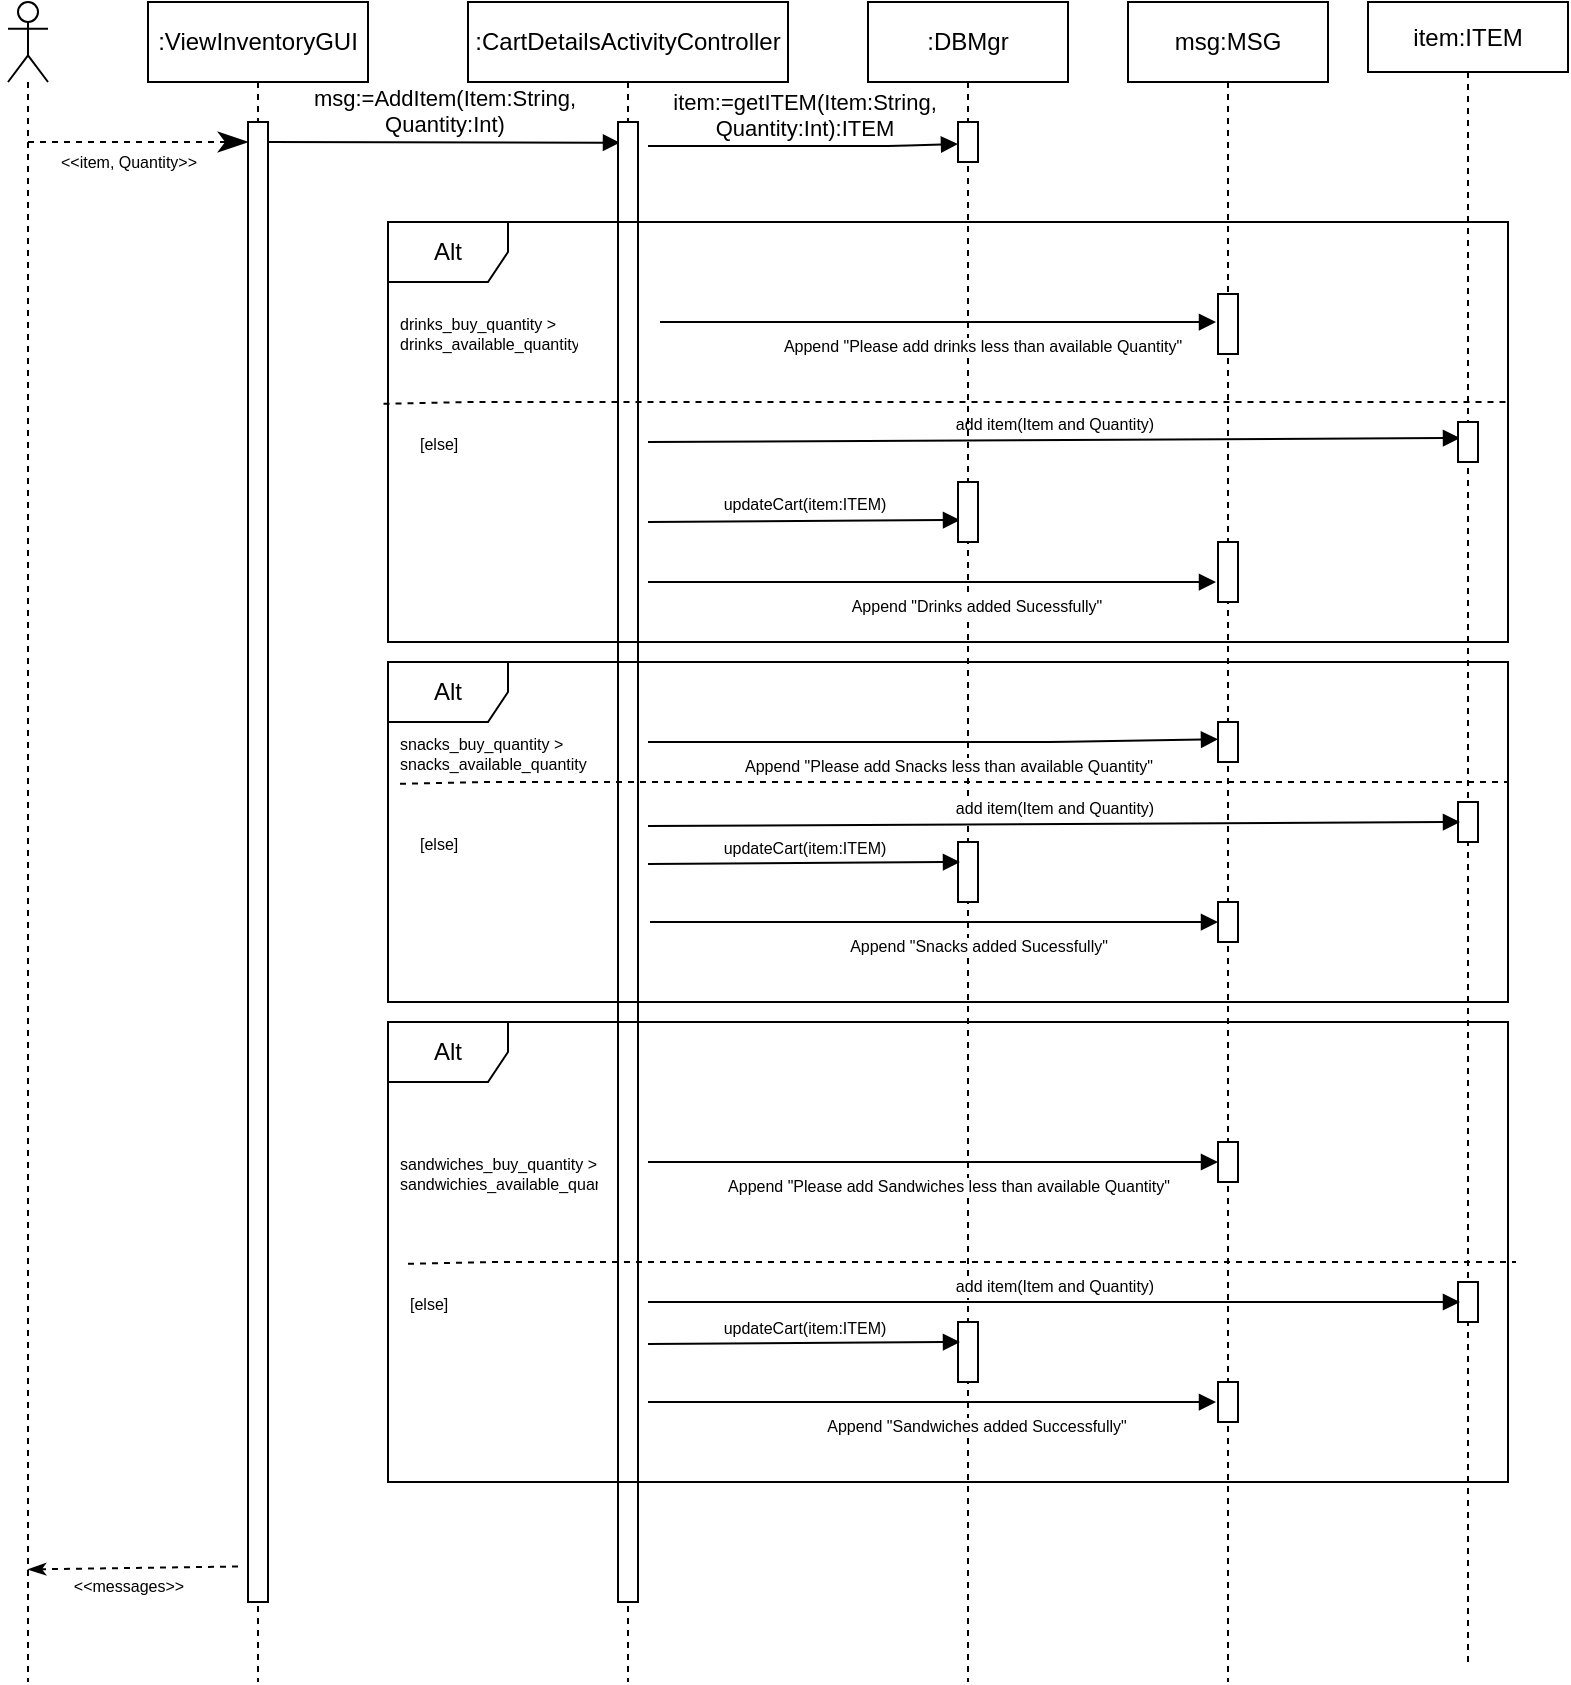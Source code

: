 <mxfile version="12.8.8" type="google"><diagram id="frrXr3dpNShRZiQxCdcG" name="Page-1"><mxGraphModel dx="946" dy="479" grid="1" gridSize="10" guides="1" tooltips="1" connect="1" arrows="1" fold="1" page="1" pageScale="1" pageWidth="1654" pageHeight="1169" math="0" shadow="0"><root><mxCell id="0"/><mxCell id="1" parent="0"/><mxCell id="8rivp3XKXtPc3q7dtzoa-1" value=":ViewInventoryGUI" style="shape=umlLifeline;perimeter=lifelinePerimeter;whiteSpace=wrap;html=1;container=1;collapsible=0;recursiveResize=0;outlineConnect=0;size=40;" parent="1" vertex="1"><mxGeometry x="140" y="40" width="110" height="840" as="geometry"/></mxCell><mxCell id="8rivp3XKXtPc3q7dtzoa-9" value="" style="html=1;points=[];perimeter=orthogonalPerimeter;" parent="8rivp3XKXtPc3q7dtzoa-1" vertex="1"><mxGeometry x="50" y="60" width="10" height="740" as="geometry"/></mxCell><mxCell id="8rivp3XKXtPc3q7dtzoa-11" value="msg:=AddItem(Item:String,&lt;br&gt;Quantity:Int)" style="html=1;verticalAlign=bottom;endArrow=block;entryX=0.1;entryY=0.014;entryDx=0;entryDy=0;entryPerimeter=0;" parent="8rivp3XKXtPc3q7dtzoa-1" target="8rivp3XKXtPc3q7dtzoa-10" edge="1"><mxGeometry width="80" relative="1" as="geometry"><mxPoint x="60" y="70" as="sourcePoint"/><mxPoint x="140" y="70" as="targetPoint"/></mxGeometry></mxCell><mxCell id="8rivp3XKXtPc3q7dtzoa-5" value=":CartDetailsActivityController" style="shape=umlLifeline;perimeter=lifelinePerimeter;whiteSpace=wrap;html=1;container=1;collapsible=0;recursiveResize=0;outlineConnect=0;" parent="1" vertex="1"><mxGeometry x="300" y="40" width="160" height="840" as="geometry"/></mxCell><mxCell id="8rivp3XKXtPc3q7dtzoa-10" value="" style="html=1;points=[];perimeter=orthogonalPerimeter;" parent="8rivp3XKXtPc3q7dtzoa-5" vertex="1"><mxGeometry x="75" y="60" width="10" height="740" as="geometry"/></mxCell><mxCell id="UEzuIRDpmmahUck6uQ4O-2" value="item:=getITEM(Item:String,&lt;br&gt;Quantity:Int):ITEM" style="html=1;verticalAlign=bottom;endArrow=block;entryX=0;entryY=0.55;entryDx=0;entryDy=0;entryPerimeter=0;" parent="8rivp3XKXtPc3q7dtzoa-5" target="UEzuIRDpmmahUck6uQ4O-3" edge="1"><mxGeometry width="80" relative="1" as="geometry"><mxPoint x="90" y="72" as="sourcePoint"/><mxPoint x="230" y="72" as="targetPoint"/><Array as="points"><mxPoint x="170" y="72"/><mxPoint x="210" y="72"/></Array></mxGeometry></mxCell><mxCell id="UEzuIRDpmmahUck6uQ4O-19" value="add item(Item and Quantity)" style="html=1;verticalAlign=bottom;endArrow=block;fontSize=8;" parent="8rivp3XKXtPc3q7dtzoa-5" edge="1"><mxGeometry width="80" relative="1" as="geometry"><mxPoint x="90" y="220" as="sourcePoint"/><mxPoint x="496" y="218" as="targetPoint"/></mxGeometry></mxCell><mxCell id="UEzuIRDpmmahUck6uQ4O-22" value="updateCart(item:ITEM)" style="html=1;verticalAlign=bottom;endArrow=block;fontSize=8;entryX=0.1;entryY=0.633;entryDx=0;entryDy=0;entryPerimeter=0;" parent="8rivp3XKXtPc3q7dtzoa-5" target="UEzuIRDpmmahUck6uQ4O-21" edge="1"><mxGeometry width="80" relative="1" as="geometry"><mxPoint x="90" y="260" as="sourcePoint"/><mxPoint x="170" y="260" as="targetPoint"/></mxGeometry></mxCell><mxCell id="8rivp3XKXtPc3q7dtzoa-6" value="msg:MSG" style="shape=umlLifeline;perimeter=lifelinePerimeter;whiteSpace=wrap;html=1;container=1;collapsible=0;recursiveResize=0;outlineConnect=0;" parent="1" vertex="1"><mxGeometry x="630" y="40" width="100" height="840" as="geometry"/></mxCell><mxCell id="UEzuIRDpmmahUck6uQ4O-23" value="" style="html=1;points=[];perimeter=orthogonalPerimeter;fontSize=8;" parent="8rivp3XKXtPc3q7dtzoa-6" vertex="1"><mxGeometry x="45" y="270" width="10" height="30" as="geometry"/></mxCell><mxCell id="UEzuIRDpmmahUck6uQ4O-27" value="" style="html=1;points=[];perimeter=orthogonalPerimeter;fontSize=8;" parent="8rivp3XKXtPc3q7dtzoa-6" vertex="1"><mxGeometry x="45" y="360" width="10" height="20" as="geometry"/></mxCell><mxCell id="UEzuIRDpmmahUck6uQ4O-37" value="" style="html=1;points=[];perimeter=orthogonalPerimeter;fontSize=8;" parent="8rivp3XKXtPc3q7dtzoa-6" vertex="1"><mxGeometry x="45" y="450" width="10" height="20" as="geometry"/></mxCell><mxCell id="UEzuIRDpmmahUck6uQ4O-42" value="" style="html=1;points=[];perimeter=orthogonalPerimeter;fontSize=8;" parent="8rivp3XKXtPc3q7dtzoa-6" vertex="1"><mxGeometry x="45" y="570" width="10" height="20" as="geometry"/></mxCell><mxCell id="UEzuIRDpmmahUck6uQ4O-49" value="" style="html=1;points=[];perimeter=orthogonalPerimeter;fontSize=8;" parent="8rivp3XKXtPc3q7dtzoa-6" vertex="1"><mxGeometry x="45" y="690" width="10" height="20" as="geometry"/></mxCell><mxCell id="8rivp3XKXtPc3q7dtzoa-7" value="" style="shape=umlLifeline;participant=umlActor;perimeter=lifelinePerimeter;whiteSpace=wrap;html=1;container=1;collapsible=0;recursiveResize=0;verticalAlign=top;spacingTop=36;labelBackgroundColor=#ffffff;outlineConnect=0;" parent="1" vertex="1"><mxGeometry x="70" y="40" width="20" height="840" as="geometry"/></mxCell><mxCell id="8rivp3XKXtPc3q7dtzoa-8" value=":DBMgr" style="shape=umlLifeline;perimeter=lifelinePerimeter;whiteSpace=wrap;html=1;container=1;collapsible=0;recursiveResize=0;outlineConnect=0;" parent="1" vertex="1"><mxGeometry x="500" y="40" width="100" height="840" as="geometry"/></mxCell><mxCell id="UEzuIRDpmmahUck6uQ4O-3" value="" style="html=1;points=[];perimeter=orthogonalPerimeter;" parent="8rivp3XKXtPc3q7dtzoa-8" vertex="1"><mxGeometry x="45" y="60" width="10" height="20" as="geometry"/></mxCell><mxCell id="UEzuIRDpmmahUck6uQ4O-21" value="" style="html=1;points=[];perimeter=orthogonalPerimeter;fontSize=8;" parent="8rivp3XKXtPc3q7dtzoa-8" vertex="1"><mxGeometry x="45" y="240" width="10" height="30" as="geometry"/></mxCell><mxCell id="UEzuIRDpmmahUck6uQ4O-35" value="" style="html=1;points=[];perimeter=orthogonalPerimeter;fontSize=8;" parent="8rivp3XKXtPc3q7dtzoa-8" vertex="1"><mxGeometry x="45" y="420" width="10" height="30" as="geometry"/></mxCell><mxCell id="UEzuIRDpmmahUck6uQ4O-47" value="" style="html=1;points=[];perimeter=orthogonalPerimeter;fontSize=8;" parent="8rivp3XKXtPc3q7dtzoa-8" vertex="1"><mxGeometry x="45" y="660" width="10" height="30" as="geometry"/></mxCell><mxCell id="UEzuIRDpmmahUck6uQ4O-1" value="item:ITEM" style="shape=umlLifeline;perimeter=lifelinePerimeter;whiteSpace=wrap;html=1;container=1;collapsible=0;recursiveResize=0;outlineConnect=0;size=35;" parent="1" vertex="1"><mxGeometry x="750" y="40" width="100" height="830" as="geometry"/></mxCell><mxCell id="UEzuIRDpmmahUck6uQ4O-20" value="" style="html=1;points=[];perimeter=orthogonalPerimeter;fontSize=8;" parent="UEzuIRDpmmahUck6uQ4O-1" vertex="1"><mxGeometry x="45" y="210" width="10" height="20" as="geometry"/></mxCell><mxCell id="UEzuIRDpmmahUck6uQ4O-32" value="" style="html=1;points=[];perimeter=orthogonalPerimeter;fontSize=8;" parent="UEzuIRDpmmahUck6uQ4O-1" vertex="1"><mxGeometry x="45" y="400" width="10" height="20" as="geometry"/></mxCell><mxCell id="UEzuIRDpmmahUck6uQ4O-45" value="" style="html=1;points=[];perimeter=orthogonalPerimeter;fontSize=8;" parent="UEzuIRDpmmahUck6uQ4O-1" vertex="1"><mxGeometry x="45" y="640" width="10" height="20" as="geometry"/></mxCell><mxCell id="UEzuIRDpmmahUck6uQ4O-8" value="Alt" style="shape=umlFrame;whiteSpace=wrap;html=1;" parent="1" vertex="1"><mxGeometry x="260" y="150" width="560" height="210" as="geometry"/></mxCell><mxCell id="UEzuIRDpmmahUck6uQ4O-9" value="drinks_buy_quantity &gt;&#10;drinks_available_quantity" style="text;strokeColor=none;fillColor=none;align=left;verticalAlign=top;spacingLeft=4;spacingRight=4;overflow=hidden;rotatable=0;points=[[0,0.5],[1,0.5]];portConstraint=eastwest;fontSize=8;" parent="1" vertex="1"><mxGeometry x="260" y="190" width="100" height="26" as="geometry"/></mxCell><mxCell id="UEzuIRDpmmahUck6uQ4O-10" value="Append &quot;Please add drinks less than available Quantity&quot;" style="html=1;verticalAlign=bottom;endArrow=block;fontSize=8;entryX=-0.1;entryY=0.467;entryDx=0;entryDy=0;entryPerimeter=0;" parent="1" target="UEzuIRDpmmahUck6uQ4O-15" edge="1"><mxGeometry x="0.157" y="-20" width="80" relative="1" as="geometry"><mxPoint x="396" y="200" as="sourcePoint"/><mxPoint x="476" y="200" as="targetPoint"/><Array as="points"><mxPoint x="540" y="200"/></Array><mxPoint as="offset"/></mxGeometry></mxCell><mxCell id="UEzuIRDpmmahUck6uQ4O-13" value="" style="endArrow=none;dashed=1;html=1;fontSize=8;exitX=-0.004;exitY=0.433;exitDx=0;exitDy=0;exitPerimeter=0;" parent="1" source="UEzuIRDpmmahUck6uQ4O-8" edge="1"><mxGeometry width="50" height="50" relative="1" as="geometry"><mxPoint x="270" y="240" as="sourcePoint"/><mxPoint x="819" y="240" as="targetPoint"/><Array as="points"><mxPoint x="300" y="240"/><mxPoint x="560" y="240"/></Array></mxGeometry></mxCell><mxCell id="UEzuIRDpmmahUck6uQ4O-14" value="[else]" style="text;strokeColor=none;fillColor=none;align=left;verticalAlign=top;spacingLeft=4;spacingRight=4;overflow=hidden;rotatable=0;points=[[0,0.5],[1,0.5]];portConstraint=eastwest;fontSize=8;" parent="1" vertex="1"><mxGeometry x="270" y="250" width="100" height="30" as="geometry"/></mxCell><mxCell id="UEzuIRDpmmahUck6uQ4O-15" value="" style="html=1;points=[];perimeter=orthogonalPerimeter;fontSize=8;" parent="1" vertex="1"><mxGeometry x="675" y="186" width="10" height="30" as="geometry"/></mxCell><mxCell id="UEzuIRDpmmahUck6uQ4O-24" value="Append &quot;Drinks added Sucessfully&quot;" style="html=1;verticalAlign=bottom;endArrow=block;fontSize=8;entryX=-0.1;entryY=0.667;entryDx=0;entryDy=0;entryPerimeter=0;" parent="1" target="UEzuIRDpmmahUck6uQ4O-23" edge="1"><mxGeometry x="0.157" y="-20" width="80" relative="1" as="geometry"><mxPoint x="390" y="330" as="sourcePoint"/><mxPoint x="668" y="330.01" as="targetPoint"/><Array as="points"><mxPoint x="534" y="330"/></Array><mxPoint as="offset"/></mxGeometry></mxCell><mxCell id="UEzuIRDpmmahUck6uQ4O-25" value="snacks_buy_quantity &gt;&#10;snacks_available_quantity" style="text;strokeColor=none;fillColor=none;align=left;verticalAlign=top;spacingLeft=4;spacingRight=4;overflow=hidden;rotatable=0;points=[[0,0.5],[1,0.5]];portConstraint=eastwest;fontSize=8;" parent="1" vertex="1"><mxGeometry x="260" y="400" width="110" height="30" as="geometry"/></mxCell><mxCell id="UEzuIRDpmmahUck6uQ4O-26" value="Append &quot;Please add Snacks less than available Quantity&quot;" style="html=1;verticalAlign=bottom;endArrow=block;fontSize=8;entryX=0;entryY=0.433;entryDx=0;entryDy=0;entryPerimeter=0;" parent="1" target="UEzuIRDpmmahUck6uQ4O-27" edge="1"><mxGeometry x="0.053" y="-20" width="80" relative="1" as="geometry"><mxPoint x="390" y="410" as="sourcePoint"/><mxPoint x="670" y="393" as="targetPoint"/><Array as="points"><mxPoint x="520" y="410"/><mxPoint x="590" y="410"/></Array><mxPoint as="offset"/></mxGeometry></mxCell><mxCell id="UEzuIRDpmmahUck6uQ4O-30" value="[else]" style="text;strokeColor=none;fillColor=none;align=left;verticalAlign=top;spacingLeft=4;spacingRight=4;overflow=hidden;rotatable=0;points=[[0,0.5],[1,0.5]];portConstraint=eastwest;fontSize=8;" parent="1" vertex="1"><mxGeometry x="270" y="450" width="100" height="30" as="geometry"/></mxCell><mxCell id="UEzuIRDpmmahUck6uQ4O-31" value="add item(Item and Quantity)" style="html=1;verticalAlign=bottom;endArrow=block;fontSize=8;" parent="1" edge="1"><mxGeometry width="80" relative="1" as="geometry"><mxPoint x="390" y="452" as="sourcePoint"/><mxPoint x="796" y="450" as="targetPoint"/></mxGeometry></mxCell><mxCell id="UEzuIRDpmmahUck6uQ4O-33" value="updateCart(item:ITEM)" style="html=1;verticalAlign=bottom;endArrow=block;fontSize=8;entryX=0.1;entryY=0.633;entryDx=0;entryDy=0;entryPerimeter=0;" parent="1" edge="1"><mxGeometry width="80" relative="1" as="geometry"><mxPoint x="390" y="471.01" as="sourcePoint"/><mxPoint x="546" y="470" as="targetPoint"/></mxGeometry></mxCell><mxCell id="UEzuIRDpmmahUck6uQ4O-36" value="Append &quot;Snacks added Sucessfully&quot;" style="html=1;verticalAlign=bottom;endArrow=block;fontSize=8;entryX=-0.1;entryY=0.667;entryDx=0;entryDy=0;entryPerimeter=0;" parent="1" edge="1"><mxGeometry x="0.157" y="-20" width="80" relative="1" as="geometry"><mxPoint x="391" y="500" as="sourcePoint"/><mxPoint x="675" y="500.01" as="targetPoint"/><Array as="points"><mxPoint x="535" y="500"/></Array><mxPoint as="offset"/></mxGeometry></mxCell><mxCell id="UEzuIRDpmmahUck6uQ4O-38" value="Alt" style="shape=umlFrame;whiteSpace=wrap;html=1;" parent="1" vertex="1"><mxGeometry x="260" y="370" width="560" height="170" as="geometry"/></mxCell><mxCell id="UEzuIRDpmmahUck6uQ4O-39" value="" style="endArrow=none;dashed=1;html=1;fontSize=8;exitX=-0.004;exitY=0.433;exitDx=0;exitDy=0;exitPerimeter=0;" parent="1" edge="1"><mxGeometry width="50" height="50" relative="1" as="geometry"><mxPoint x="266" y="430.93" as="sourcePoint"/><mxPoint x="820" y="430" as="targetPoint"/><Array as="points"><mxPoint x="308.24" y="430"/><mxPoint x="568.24" y="430"/></Array></mxGeometry></mxCell><mxCell id="UEzuIRDpmmahUck6uQ4O-40" value="sandwiches_buy_quantity &gt;&#10;sandwichies_available_quantity" style="text;strokeColor=none;fillColor=none;align=left;verticalAlign=top;spacingLeft=4;spacingRight=4;overflow=hidden;rotatable=0;points=[[0,0.5],[1,0.5]];portConstraint=eastwest;fontSize=8;" parent="1" vertex="1"><mxGeometry x="260" y="610" width="110" height="30" as="geometry"/></mxCell><mxCell id="UEzuIRDpmmahUck6uQ4O-41" value="Append &quot;Please add Sandwiches less than available Quantity&quot;" style="html=1;verticalAlign=bottom;endArrow=block;fontSize=8;entryX=0;entryY=0.433;entryDx=0;entryDy=0;entryPerimeter=0;" parent="1" edge="1"><mxGeometry x="0.053" y="-20" width="80" relative="1" as="geometry"><mxPoint x="390" y="620" as="sourcePoint"/><mxPoint x="675" y="620" as="targetPoint"/><Array as="points"><mxPoint x="520" y="620"/><mxPoint x="590" y="620"/></Array><mxPoint as="offset"/></mxGeometry></mxCell><mxCell id="UEzuIRDpmmahUck6uQ4O-43" value="add item(Item and Quantity)" style="html=1;verticalAlign=bottom;endArrow=block;fontSize=8;" parent="1" edge="1"><mxGeometry width="80" relative="1" as="geometry"><mxPoint x="390" y="690" as="sourcePoint"/><mxPoint x="796" y="690" as="targetPoint"/><Array as="points"><mxPoint x="590" y="690"/></Array></mxGeometry></mxCell><mxCell id="UEzuIRDpmmahUck6uQ4O-44" value="[else]" style="text;strokeColor=none;fillColor=none;align=left;verticalAlign=top;spacingLeft=4;spacingRight=4;overflow=hidden;rotatable=0;points=[[0,0.5],[1,0.5]];portConstraint=eastwest;fontSize=8;" parent="1" vertex="1"><mxGeometry x="265" y="680" width="100" height="30" as="geometry"/></mxCell><mxCell id="UEzuIRDpmmahUck6uQ4O-46" value="updateCart(item:ITEM)" style="html=1;verticalAlign=bottom;endArrow=block;fontSize=8;entryX=0.1;entryY=0.633;entryDx=0;entryDy=0;entryPerimeter=0;" parent="1" edge="1"><mxGeometry width="80" relative="1" as="geometry"><mxPoint x="390" y="711.01" as="sourcePoint"/><mxPoint x="546" y="710" as="targetPoint"/></mxGeometry></mxCell><mxCell id="UEzuIRDpmmahUck6uQ4O-48" value="Append &quot;Sandwiches added Successfully&quot;" style="html=1;verticalAlign=bottom;endArrow=block;fontSize=8;entryX=-0.1;entryY=0.667;entryDx=0;entryDy=0;entryPerimeter=0;" parent="1" edge="1"><mxGeometry x="0.157" y="-20" width="80" relative="1" as="geometry"><mxPoint x="390" y="740" as="sourcePoint"/><mxPoint x="674" y="740.01" as="targetPoint"/><Array as="points"><mxPoint x="534" y="740"/></Array><mxPoint as="offset"/></mxGeometry></mxCell><mxCell id="UEzuIRDpmmahUck6uQ4O-50" value="" style="endArrow=none;dashed=1;html=1;fontSize=8;exitX=-0.004;exitY=0.433;exitDx=0;exitDy=0;exitPerimeter=0;" parent="1" edge="1"><mxGeometry width="50" height="50" relative="1" as="geometry"><mxPoint x="270" y="670.93" as="sourcePoint"/><mxPoint x="824" y="670" as="targetPoint"/><Array as="points"><mxPoint x="312.24" y="670"/><mxPoint x="572.24" y="670"/></Array></mxGeometry></mxCell><mxCell id="UEzuIRDpmmahUck6uQ4O-51" value="Alt" style="shape=umlFrame;whiteSpace=wrap;html=1;" parent="1" vertex="1"><mxGeometry x="260" y="550" width="560" height="230" as="geometry"/></mxCell><mxCell id="UEzuIRDpmmahUck6uQ4O-54" value="&amp;lt;&amp;lt;messages&amp;gt;&amp;gt;" style="html=1;verticalAlign=bottom;endArrow=classicThin;dashed=1;fontSize=8;exitX=-0.5;exitY=0.976;exitDx=0;exitDy=0;exitPerimeter=0;entryX=0.5;entryY=0.933;entryDx=0;entryDy=0;entryPerimeter=0;endFill=1;" parent="1" source="8rivp3XKXtPc3q7dtzoa-9" target="8rivp3XKXtPc3q7dtzoa-7" edge="1"><mxGeometry x="0.052" y="17" relative="1" as="geometry"><mxPoint x="180" y="820" as="sourcePoint"/><mxPoint x="100" y="820" as="targetPoint"/><mxPoint as="offset"/></mxGeometry></mxCell><mxCell id="UEzuIRDpmmahUck6uQ4O-55" value="&amp;lt;&amp;lt;item, Quantity&amp;gt;&amp;gt;" style="endArrow=classicThin;endSize=12;dashed=1;html=1;fontSize=8;endFill=1;" parent="1" edge="1"><mxGeometry x="-0.091" y="-10" width="160" relative="1" as="geometry"><mxPoint x="80" y="110" as="sourcePoint"/><mxPoint x="190" y="110" as="targetPoint"/><mxPoint as="offset"/></mxGeometry></mxCell></root></mxGraphModel></diagram></mxfile>